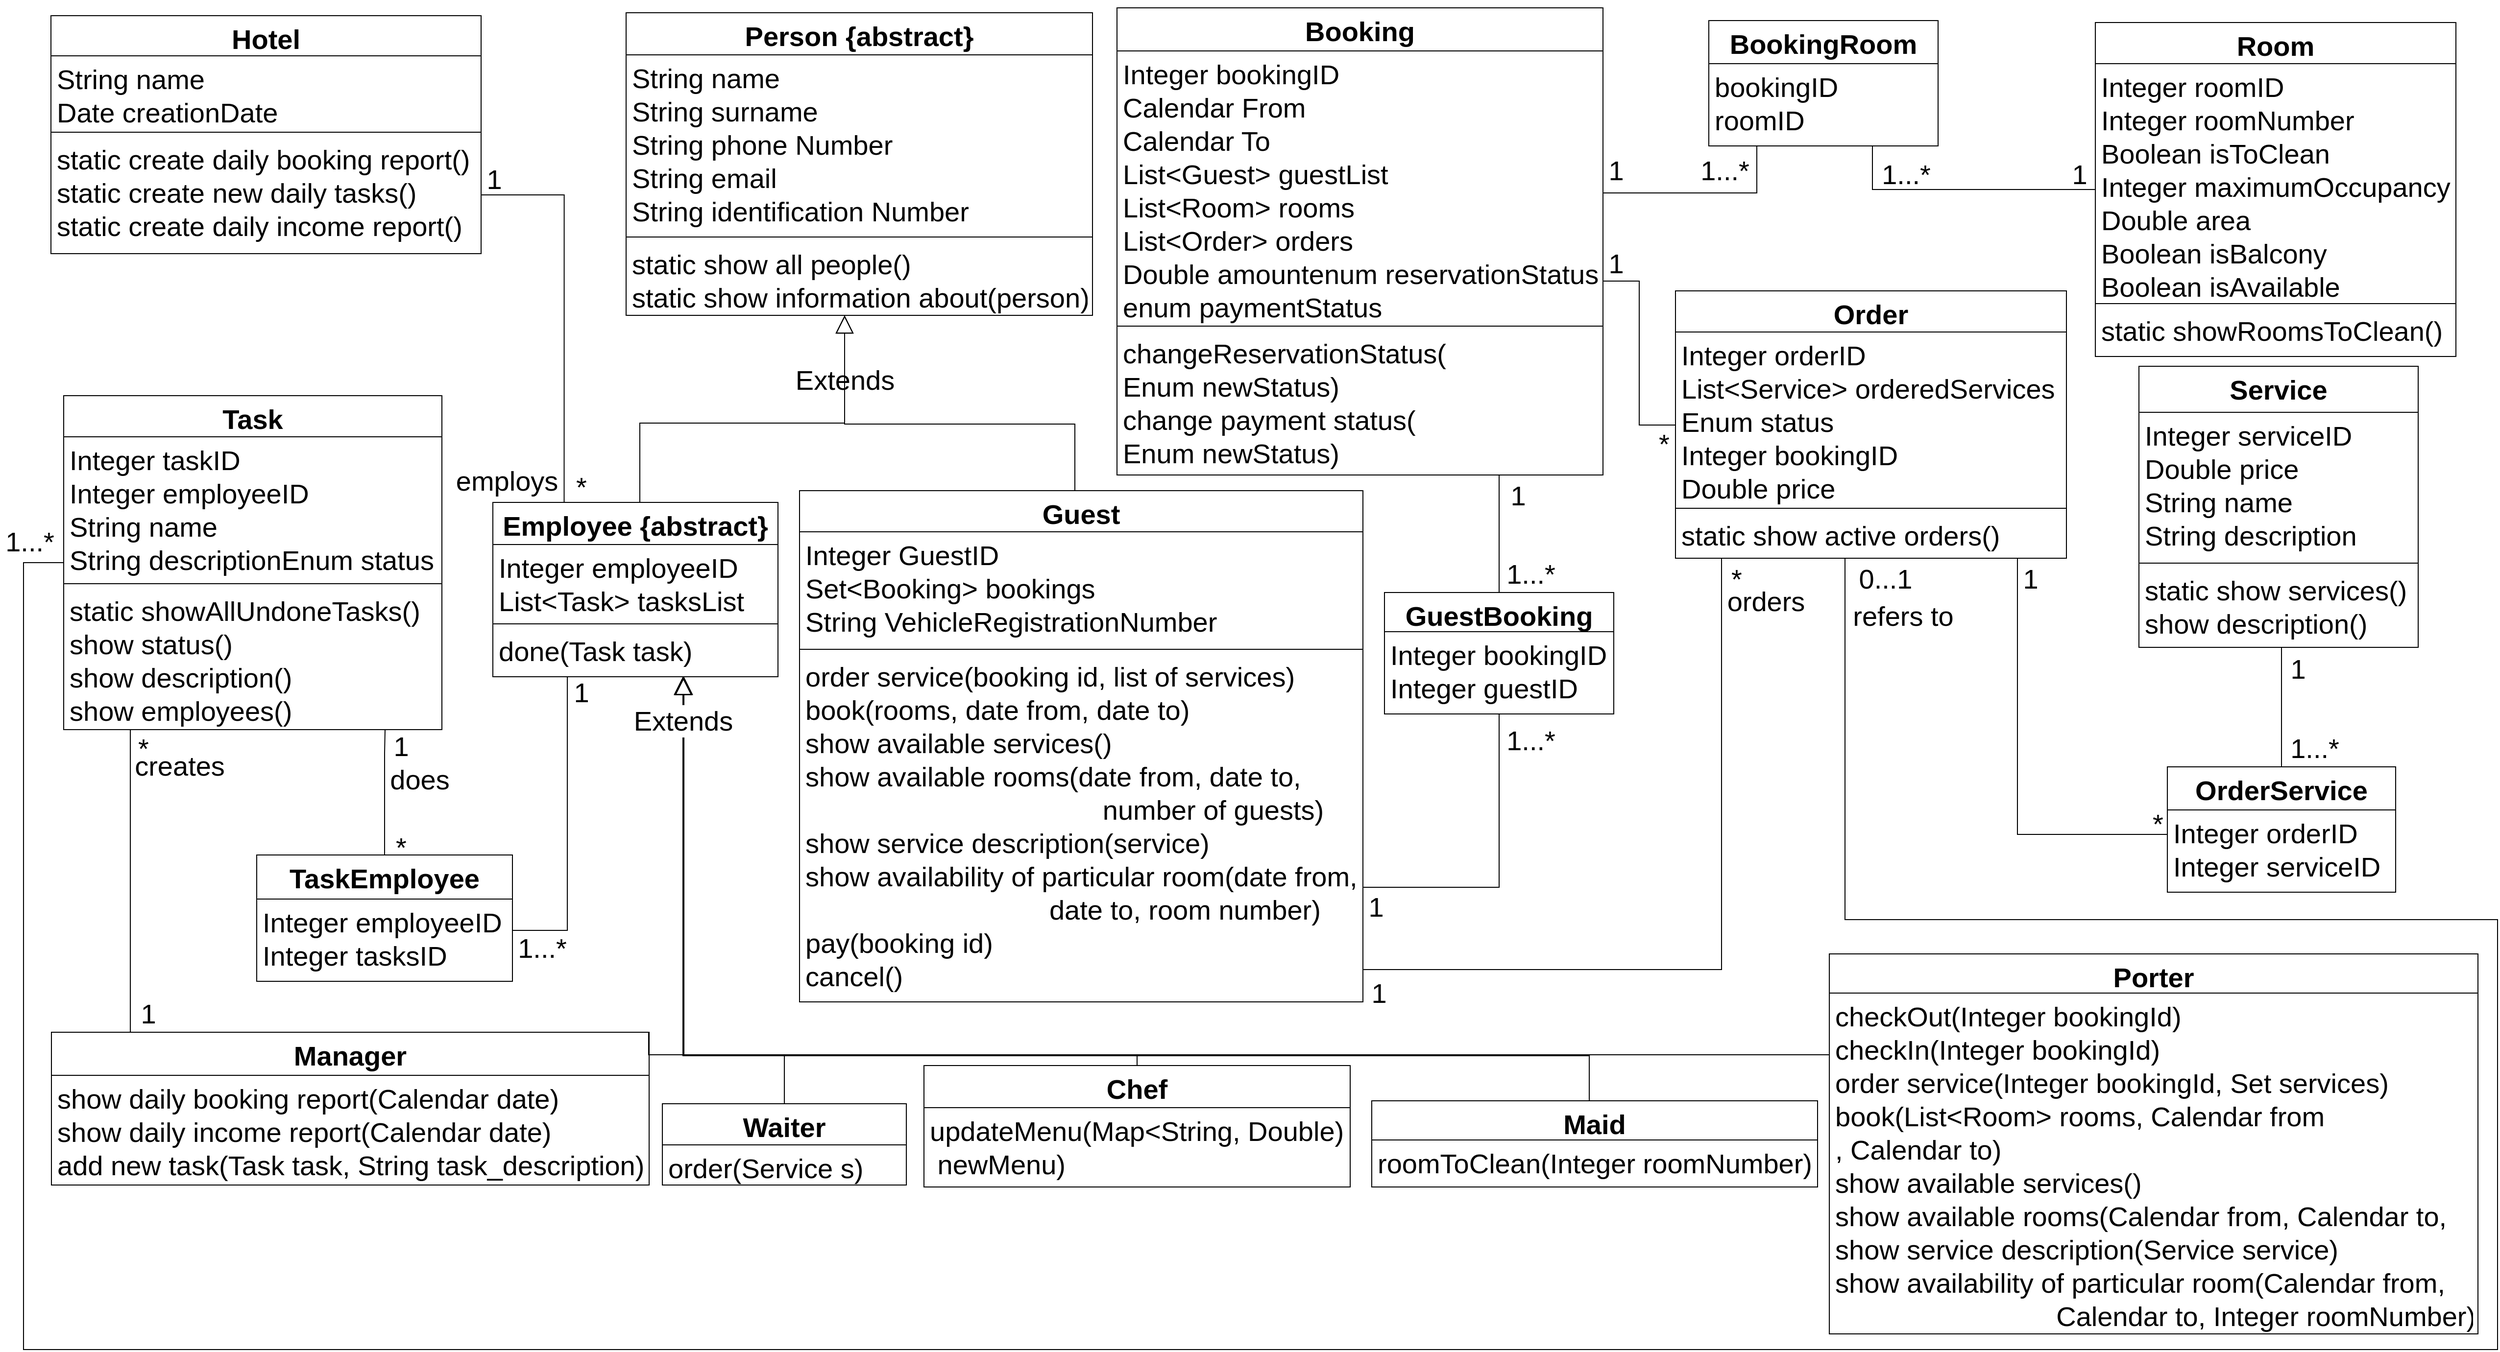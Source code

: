 <mxfile version="16.5.2" type="github">
  <diagram name="Page-1" id="efa7a0a1-bf9b-a30e-e6df-94a7791c09e9">
    <mxGraphModel dx="4094" dy="2363" grid="0" gridSize="10" guides="1" tooltips="1" connect="1" arrows="1" fold="1" page="1" pageScale="1" pageWidth="826" pageHeight="1169" background="none" math="0" shadow="0">
      <root>
        <mxCell id="0" />
        <mxCell id="1" parent="0" />
        <mxCell id="ai49O4Mp9xUd7SfKjjoI-121" value="Chef" style="swimlane;fontStyle=1;align=center;verticalAlign=top;childLayout=stackLayout;horizontal=1;startSize=43;horizontalStack=0;resizeParent=1;resizeParentMax=0;resizeLast=0;collapsible=1;marginBottom=0;fontSize=28;" parent="1" vertex="1">
          <mxGeometry x="-176" y="64" width="435" height="124" as="geometry" />
        </mxCell>
        <mxCell id="ai49O4Mp9xUd7SfKjjoI-124" value="updateMenu(Map&lt;String, Double)&#xa; newMenu)" style="text;strokeColor=none;fillColor=none;align=left;verticalAlign=top;spacingLeft=4;spacingRight=4;overflow=hidden;rotatable=0;points=[[0,0.5],[1,0.5]];portConstraint=eastwest;fontSize=28;" parent="ai49O4Mp9xUd7SfKjjoI-121" vertex="1">
          <mxGeometry y="43" width="435" height="81" as="geometry" />
        </mxCell>
        <mxCell id="kFv9sooGO09x-evt4qj2-46" style="edgeStyle=orthogonalEdgeStyle;rounded=0;orthogonalLoop=1;jettySize=auto;html=1;fontSize=28;endArrow=none;endFill=0;" edge="1" parent="1" source="ai49O4Mp9xUd7SfKjjoI-125" target="fnJD8WSs7R0ynfYZ3BSN-14">
          <mxGeometry relative="1" as="geometry">
            <Array as="points">
              <mxPoint x="127" y="-118" />
              <mxPoint x="411" y="-118" />
            </Array>
          </mxGeometry>
        </mxCell>
        <mxCell id="kFv9sooGO09x-evt4qj2-49" style="edgeStyle=orthogonalEdgeStyle;rounded=0;orthogonalLoop=1;jettySize=auto;html=1;fontSize=28;endArrow=none;endFill=0;" edge="1" parent="1" source="ai49O4Mp9xUd7SfKjjoI-125" target="ai49O4Mp9xUd7SfKjjoI-143">
          <mxGeometry relative="1" as="geometry">
            <Array as="points">
              <mxPoint x="638" y="-34" />
            </Array>
          </mxGeometry>
        </mxCell>
        <mxCell id="ai49O4Mp9xUd7SfKjjoI-125" value="Guest&#xa;" style="swimlane;fontStyle=1;align=center;verticalAlign=top;childLayout=stackLayout;horizontal=1;startSize=42;horizontalStack=0;resizeParent=1;resizeParentMax=0;resizeLast=0;collapsible=1;marginBottom=0;fontSize=28;" parent="1" vertex="1">
          <mxGeometry x="-303" y="-523" width="575" height="522" as="geometry" />
        </mxCell>
        <mxCell id="ai49O4Mp9xUd7SfKjjoI-126" value="Integer GuestID&#xa;Set&lt;Booking&gt; bookings&#xa;String VehicleRegistrationNumber&#xa;" style="text;strokeColor=none;fillColor=none;align=left;verticalAlign=top;spacingLeft=4;spacingRight=4;overflow=hidden;rotatable=0;points=[[0,0.5],[1,0.5]];portConstraint=eastwest;fontSize=28;" parent="ai49O4Mp9xUd7SfKjjoI-125" vertex="1">
          <mxGeometry y="42" width="575" height="116" as="geometry" />
        </mxCell>
        <mxCell id="ai49O4Mp9xUd7SfKjjoI-127" value="" style="line;strokeWidth=1;fillColor=none;align=left;verticalAlign=middle;spacingTop=-1;spacingLeft=3;spacingRight=3;rotatable=0;labelPosition=right;points=[];portConstraint=eastwest;fontSize=28;" parent="ai49O4Mp9xUd7SfKjjoI-125" vertex="1">
          <mxGeometry y="158" width="575" height="8" as="geometry" />
        </mxCell>
        <mxCell id="ai49O4Mp9xUd7SfKjjoI-128" value="order service(booking id, list of services)&#xa;book(rooms, date from, date to)&#xa;show available services()&#xa;show available rooms(date from, date to,&#xa;                                       number of guests)&#xa;show service description(service)&#xa;show availability of particular room(date from,&#xa;                                date to, room number)&#xa;pay(booking id)&#xa;cancel()&#xa;&#xa;&#xa;&#xa;&#xa;&#xa;" style="text;strokeColor=none;fillColor=none;align=left;verticalAlign=top;spacingLeft=4;spacingRight=4;overflow=hidden;rotatable=0;points=[[0,0.5],[1,0.5]];portConstraint=eastwest;fontSize=28;" parent="ai49O4Mp9xUd7SfKjjoI-125" vertex="1">
          <mxGeometry y="166" width="575" height="356" as="geometry" />
        </mxCell>
        <mxCell id="fnJD8WSs7R0ynfYZ3BSN-35" style="edgeStyle=orthogonalEdgeStyle;rounded=0;orthogonalLoop=1;jettySize=auto;html=1;endArrow=none;endFill=0;fontSize=28;" parent="1" source="ai49O4Mp9xUd7SfKjjoI-130" target="fnJD8WSs7R0ynfYZ3BSN-6" edge="1">
          <mxGeometry relative="1" as="geometry">
            <Array as="points">
              <mxPoint x="792" y="-830" />
            </Array>
          </mxGeometry>
        </mxCell>
        <mxCell id="ai49O4Mp9xUd7SfKjjoI-130" value="Room&#xa;" style="swimlane;fontStyle=1;align=center;verticalAlign=top;childLayout=stackLayout;horizontal=1;startSize=42;horizontalStack=0;resizeParent=1;resizeParentMax=0;resizeLast=0;collapsible=1;marginBottom=0;fontSize=28;" parent="1" vertex="1">
          <mxGeometry x="1019.5" y="-1001" width="368" height="341" as="geometry" />
        </mxCell>
        <mxCell id="ai49O4Mp9xUd7SfKjjoI-131" value="Integer roomID&#xa;Integer roomNumber&#xa;Boolean isToClean&#xa;Integer maximumOccupancy&#xa;Double area&#xa;Boolean isBalcony&#xa;Boolean isAvailable&#xa;&#xa;&#xa;" style="text;strokeColor=none;fillColor=none;align=left;verticalAlign=top;spacingLeft=4;spacingRight=4;overflow=hidden;rotatable=0;points=[[0,0.5],[1,0.5]];portConstraint=eastwest;fontSize=28;" parent="ai49O4Mp9xUd7SfKjjoI-130" vertex="1">
          <mxGeometry y="42" width="368" height="241" as="geometry" />
        </mxCell>
        <mxCell id="ai49O4Mp9xUd7SfKjjoI-132" value="" style="line;strokeWidth=1;fillColor=none;align=left;verticalAlign=middle;spacingTop=-1;spacingLeft=3;spacingRight=3;rotatable=0;labelPosition=right;points=[];portConstraint=eastwest;fontSize=28;" parent="ai49O4Mp9xUd7SfKjjoI-130" vertex="1">
          <mxGeometry y="283" width="368" height="8" as="geometry" />
        </mxCell>
        <mxCell id="ai49O4Mp9xUd7SfKjjoI-133" value="static showRoomsToClean()" style="text;strokeColor=none;fillColor=none;align=left;verticalAlign=top;spacingLeft=4;spacingRight=4;overflow=hidden;rotatable=0;points=[[0,0.5],[1,0.5]];portConstraint=eastwest;fontSize=28;" parent="ai49O4Mp9xUd7SfKjjoI-130" vertex="1">
          <mxGeometry y="291" width="368" height="50" as="geometry" />
        </mxCell>
        <mxCell id="kFv9sooGO09x-evt4qj2-43" style="edgeStyle=orthogonalEdgeStyle;rounded=0;orthogonalLoop=1;jettySize=auto;html=1;fontSize=28;endArrow=none;endFill=0;" edge="1" parent="1" source="ai49O4Mp9xUd7SfKjjoI-135" target="fnJD8WSs7R0ynfYZ3BSN-14">
          <mxGeometry relative="1" as="geometry">
            <Array as="points">
              <mxPoint x="411" y="-477" />
              <mxPoint x="411" y="-477" />
            </Array>
          </mxGeometry>
        </mxCell>
        <mxCell id="kFv9sooGO09x-evt4qj2-64" style="edgeStyle=orthogonalEdgeStyle;rounded=0;orthogonalLoop=1;jettySize=auto;html=1;fontSize=28;endArrow=none;endFill=0;" edge="1" parent="1" source="ai49O4Mp9xUd7SfKjjoI-135" target="ai49O4Mp9xUd7SfKjjoI-143">
          <mxGeometry relative="1" as="geometry">
            <Array as="points">
              <mxPoint x="554" y="-737" />
              <mxPoint x="554" y="-590" />
            </Array>
          </mxGeometry>
        </mxCell>
        <mxCell id="ai49O4Mp9xUd7SfKjjoI-135" value="Booking&#xa;" style="swimlane;fontStyle=1;align=center;verticalAlign=top;childLayout=stackLayout;horizontal=1;startSize=44;horizontalStack=0;resizeParent=1;resizeParentMax=0;resizeLast=0;collapsible=1;marginBottom=0;fontSize=28;" parent="1" vertex="1">
          <mxGeometry x="21" y="-1016" width="496" height="477" as="geometry" />
        </mxCell>
        <mxCell id="ai49O4Mp9xUd7SfKjjoI-136" value="Integer bookingID&#xa;Calendar From&#xa;Calendar To&#xa;List&lt;Guest&gt; guestList&#xa;List&lt;Room&gt; rooms&#xa;List&lt;Order&gt; orders&#xa;Double amountenum reservationStatus&#xa;enum paymentStatus&#xa;&#xa;&#xa;&#xa;&#xa;&#xa;&#xa;" style="text;strokeColor=none;fillColor=none;align=left;verticalAlign=top;spacingLeft=4;spacingRight=4;overflow=hidden;rotatable=0;points=[[0,0.5],[1,0.5]];portConstraint=eastwest;fontSize=28;" parent="ai49O4Mp9xUd7SfKjjoI-135" vertex="1">
          <mxGeometry y="44" width="496" height="277" as="geometry" />
        </mxCell>
        <mxCell id="ai49O4Mp9xUd7SfKjjoI-137" value="" style="line;strokeWidth=1;fillColor=none;align=left;verticalAlign=middle;spacingTop=-1;spacingLeft=3;spacingRight=3;rotatable=0;labelPosition=right;points=[];portConstraint=eastwest;fontSize=28;" parent="ai49O4Mp9xUd7SfKjjoI-135" vertex="1">
          <mxGeometry y="321" width="496" height="8" as="geometry" />
        </mxCell>
        <mxCell id="ai49O4Mp9xUd7SfKjjoI-138" value="changeReservationStatus(&#xa;Enum newStatus)&#xa;change payment status(&#xa;Enum newStatus)&#xa;&#xa;&#xa;" style="text;strokeColor=none;fillColor=none;align=left;verticalAlign=top;spacingLeft=4;spacingRight=4;overflow=hidden;rotatable=0;points=[[0,0.5],[1,0.5]];portConstraint=eastwest;fontSize=28;" parent="ai49O4Mp9xUd7SfKjjoI-135" vertex="1">
          <mxGeometry y="329" width="496" height="148" as="geometry" />
        </mxCell>
        <mxCell id="ai49O4Mp9xUd7SfKjjoI-139" value="Service&#xa;" style="swimlane;fontStyle=1;align=center;verticalAlign=top;childLayout=stackLayout;horizontal=1;startSize=47;horizontalStack=0;resizeParent=1;resizeParentMax=0;resizeLast=0;collapsible=1;marginBottom=0;fontSize=28;" parent="1" vertex="1">
          <mxGeometry x="1064" y="-650" width="285" height="287" as="geometry" />
        </mxCell>
        <mxCell id="ai49O4Mp9xUd7SfKjjoI-140" value="Integer serviceID&#xa;Double price&#xa;String name&#xa;String description&#xa;&#xa;&#xa;&#xa;" style="text;strokeColor=none;fillColor=none;align=left;verticalAlign=top;spacingLeft=4;spacingRight=4;overflow=hidden;rotatable=0;points=[[0,0.5],[1,0.5]];portConstraint=eastwest;fontSize=28;" parent="ai49O4Mp9xUd7SfKjjoI-139" vertex="1">
          <mxGeometry y="47" width="285" height="150" as="geometry" />
        </mxCell>
        <mxCell id="ai49O4Mp9xUd7SfKjjoI-141" value="" style="line;strokeWidth=1;fillColor=none;align=left;verticalAlign=middle;spacingTop=-1;spacingLeft=3;spacingRight=3;rotatable=0;labelPosition=right;points=[];portConstraint=eastwest;fontSize=28;" parent="ai49O4Mp9xUd7SfKjjoI-139" vertex="1">
          <mxGeometry y="197" width="285" height="8" as="geometry" />
        </mxCell>
        <mxCell id="ai49O4Mp9xUd7SfKjjoI-142" value="static show services()&#xa;show description()&#xa;" style="text;strokeColor=none;fillColor=none;align=left;verticalAlign=top;spacingLeft=4;spacingRight=4;overflow=hidden;rotatable=0;points=[[0,0.5],[1,0.5]];portConstraint=eastwest;fontStyle=0;fontSize=28;" parent="ai49O4Mp9xUd7SfKjjoI-139" vertex="1">
          <mxGeometry y="205" width="285" height="82" as="geometry" />
        </mxCell>
        <mxCell id="kFv9sooGO09x-evt4qj2-54" style="edgeStyle=orthogonalEdgeStyle;rounded=0;orthogonalLoop=1;jettySize=auto;html=1;fontSize=28;endArrow=none;endFill=0;" edge="1" parent="1" source="ai49O4Mp9xUd7SfKjjoI-143" target="fnJD8WSs7R0ynfYZ3BSN-10">
          <mxGeometry relative="1" as="geometry">
            <Array as="points">
              <mxPoint x="940" y="-172" />
            </Array>
          </mxGeometry>
        </mxCell>
        <mxCell id="ai49O4Mp9xUd7SfKjjoI-143" value="Order" style="swimlane;fontStyle=1;align=center;verticalAlign=top;childLayout=stackLayout;horizontal=1;startSize=42;horizontalStack=0;resizeParent=1;resizeParentMax=0;resizeLast=0;collapsible=1;marginBottom=0;fontSize=28;" parent="1" vertex="1">
          <mxGeometry x="591" y="-727" width="399" height="273" as="geometry" />
        </mxCell>
        <mxCell id="ai49O4Mp9xUd7SfKjjoI-144" value="Integer orderID&#xa;List&lt;Service&gt; orderedServices&#xa;Enum status&#xa;Integer bookingID&#xa;Double price&#xa;&#xa;&#xa;" style="text;strokeColor=none;fillColor=none;align=left;verticalAlign=top;spacingLeft=4;spacingRight=4;overflow=hidden;rotatable=0;points=[[0,0.5],[1,0.5]];portConstraint=eastwest;fontSize=28;" parent="ai49O4Mp9xUd7SfKjjoI-143" vertex="1">
          <mxGeometry y="42" width="399" height="176" as="geometry" />
        </mxCell>
        <mxCell id="ai49O4Mp9xUd7SfKjjoI-145" value="" style="line;strokeWidth=1;fillColor=none;align=left;verticalAlign=middle;spacingTop=-1;spacingLeft=3;spacingRight=3;rotatable=0;labelPosition=right;points=[];portConstraint=eastwest;fontSize=28;" parent="ai49O4Mp9xUd7SfKjjoI-143" vertex="1">
          <mxGeometry y="218" width="399" height="8" as="geometry" />
        </mxCell>
        <mxCell id="ai49O4Mp9xUd7SfKjjoI-146" value="static show active orders()" style="text;strokeColor=none;fillColor=none;align=left;verticalAlign=top;spacingLeft=4;spacingRight=4;overflow=hidden;rotatable=0;points=[[0,0.5],[1,0.5]];portConstraint=eastwest;fontSize=28;" parent="ai49O4Mp9xUd7SfKjjoI-143" vertex="1">
          <mxGeometry y="226" width="399" height="47" as="geometry" />
        </mxCell>
        <mxCell id="ai49O4Mp9xUd7SfKjjoI-163" value="Employee {abstract}" style="swimlane;fontStyle=1;align=center;verticalAlign=top;childLayout=stackLayout;horizontal=1;startSize=43;horizontalStack=0;resizeParent=1;resizeParentMax=0;resizeLast=0;collapsible=1;marginBottom=0;fontSize=28;" parent="1" vertex="1">
          <mxGeometry x="-616" y="-511" width="291" height="178" as="geometry" />
        </mxCell>
        <mxCell id="ai49O4Mp9xUd7SfKjjoI-164" value="Integer employeeID&#xa;List&lt;Task&gt; tasksList&#xa;" style="text;strokeColor=none;fillColor=none;align=left;verticalAlign=top;spacingLeft=4;spacingRight=4;overflow=hidden;rotatable=0;points=[[0,0.5],[1,0.5]];portConstraint=eastwest;fontSize=28;" parent="ai49O4Mp9xUd7SfKjjoI-163" vertex="1">
          <mxGeometry y="43" width="291" height="77" as="geometry" />
        </mxCell>
        <mxCell id="ai49O4Mp9xUd7SfKjjoI-165" value="" style="line;strokeWidth=1;fillColor=none;align=left;verticalAlign=middle;spacingTop=-1;spacingLeft=3;spacingRight=3;rotatable=0;labelPosition=right;points=[];portConstraint=eastwest;fontSize=28;" parent="ai49O4Mp9xUd7SfKjjoI-163" vertex="1">
          <mxGeometry y="120" width="291" height="8" as="geometry" />
        </mxCell>
        <mxCell id="ai49O4Mp9xUd7SfKjjoI-166" value="done(Task task)" style="text;strokeColor=none;fillColor=none;align=left;verticalAlign=top;spacingLeft=4;spacingRight=4;overflow=hidden;rotatable=0;points=[[0,0.5],[1,0.5]];portConstraint=eastwest;fontSize=28;" parent="ai49O4Mp9xUd7SfKjjoI-163" vertex="1">
          <mxGeometry y="128" width="291" height="50" as="geometry" />
        </mxCell>
        <mxCell id="ai49O4Mp9xUd7SfKjjoI-167" value="Porter&#xa;" style="swimlane;fontStyle=1;align=center;verticalAlign=top;childLayout=stackLayout;horizontal=1;startSize=40;horizontalStack=0;resizeParent=1;resizeParentMax=0;resizeLast=0;collapsible=1;marginBottom=0;fontSize=28;" parent="1" vertex="1">
          <mxGeometry x="748" y="-50" width="662" height="388" as="geometry" />
        </mxCell>
        <mxCell id="ai49O4Mp9xUd7SfKjjoI-170" value="checkOut(Integer bookingId)&#xa;checkIn(Integer bookingId)&#xa;order service(Integer bookingId, Set services)&#xa;book(List&lt;Room&gt; rooms, Calendar from&#xa;, Calendar to)&#xa;show available services()&#xa;show available rooms(Calendar from, Calendar to,                                    Integer guestsNumber)&#xa;show service description(Service service)&#xa;show availability of particular room(Calendar from,&#xa;                             Calendar to, Integer roomNumber)&#xa;&#xa;" style="text;strokeColor=none;fillColor=none;align=left;verticalAlign=top;spacingLeft=4;spacingRight=4;overflow=hidden;rotatable=0;points=[[0,0.5],[1,0.5]];portConstraint=eastwest;fontSize=28;" parent="ai49O4Mp9xUd7SfKjjoI-167" vertex="1">
          <mxGeometry y="40" width="662" height="348" as="geometry" />
        </mxCell>
        <mxCell id="kFv9sooGO09x-evt4qj2-14" style="edgeStyle=orthogonalEdgeStyle;rounded=0;orthogonalLoop=1;jettySize=auto;html=1;fontSize=28;endArrow=none;endFill=0;" edge="1" parent="1" source="ai49O4Mp9xUd7SfKjjoI-171" target="ai49O4Mp9xUd7SfKjjoI-183">
          <mxGeometry relative="1" as="geometry">
            <Array as="points">
              <mxPoint x="-986" y="-61" />
              <mxPoint x="-986" y="-61" />
            </Array>
          </mxGeometry>
        </mxCell>
        <mxCell id="ai49O4Mp9xUd7SfKjjoI-171" value="Manager" style="swimlane;fontStyle=1;align=center;verticalAlign=top;childLayout=stackLayout;horizontal=1;startSize=44;horizontalStack=0;resizeParent=1;resizeParentMax=0;resizeLast=0;collapsible=1;marginBottom=0;fontSize=28;" parent="1" vertex="1">
          <mxGeometry x="-1066.5" y="30" width="610" height="156" as="geometry" />
        </mxCell>
        <mxCell id="ai49O4Mp9xUd7SfKjjoI-174" value="show daily booking report(Calendar date)&#xa;show daily income report(Calendar date)&#xa;add new task(Task task, String task_description)&#xa;" style="text;strokeColor=none;fillColor=none;align=left;verticalAlign=top;spacingLeft=4;spacingRight=4;overflow=hidden;rotatable=0;points=[[0,0.5],[1,0.5]];portConstraint=eastwest;fontSize=28;" parent="ai49O4Mp9xUd7SfKjjoI-171" vertex="1">
          <mxGeometry y="44" width="610" height="112" as="geometry" />
        </mxCell>
        <mxCell id="ai49O4Mp9xUd7SfKjjoI-175" value="Waiter" style="swimlane;fontStyle=1;align=center;verticalAlign=top;childLayout=stackLayout;horizontal=1;startSize=42;horizontalStack=0;resizeParent=1;resizeParentMax=0;resizeLast=0;collapsible=1;marginBottom=0;fontSize=28;" parent="1" vertex="1">
          <mxGeometry x="-443" y="103" width="249" height="83" as="geometry" />
        </mxCell>
        <mxCell id="ai49O4Mp9xUd7SfKjjoI-178" value="order(Service s)" style="text;strokeColor=none;fillColor=none;align=left;verticalAlign=top;spacingLeft=4;spacingRight=4;overflow=hidden;rotatable=0;points=[[0,0.5],[1,0.5]];portConstraint=eastwest;fontSize=28;" parent="ai49O4Mp9xUd7SfKjjoI-175" vertex="1">
          <mxGeometry y="42" width="249" height="41" as="geometry" />
        </mxCell>
        <mxCell id="ai49O4Mp9xUd7SfKjjoI-179" value="Maid&#xa;" style="swimlane;fontStyle=1;align=center;verticalAlign=top;childLayout=stackLayout;horizontal=1;startSize=40;horizontalStack=0;resizeParent=1;resizeParentMax=0;resizeLast=0;collapsible=1;marginBottom=0;fontSize=28;" parent="1" vertex="1">
          <mxGeometry x="281" y="100" width="455" height="88" as="geometry" />
        </mxCell>
        <mxCell id="ai49O4Mp9xUd7SfKjjoI-182" value="roomToClean(Integer roomNumber)" style="text;strokeColor=none;fillColor=none;align=left;verticalAlign=top;spacingLeft=4;spacingRight=4;overflow=hidden;rotatable=0;points=[[0,0.5],[1,0.5]];portConstraint=eastwest;fontSize=28;" parent="ai49O4Mp9xUd7SfKjjoI-179" vertex="1">
          <mxGeometry y="40" width="455" height="48" as="geometry" />
        </mxCell>
        <mxCell id="kFv9sooGO09x-evt4qj2-10" style="edgeStyle=orthogonalEdgeStyle;rounded=0;orthogonalLoop=1;jettySize=auto;html=1;fontSize=28;endArrow=none;endFill=0;" edge="1" parent="1" source="ai49O4Mp9xUd7SfKjjoI-183" target="ai49O4Mp9xUd7SfKjjoI-143">
          <mxGeometry relative="1" as="geometry">
            <Array as="points">
              <mxPoint x="-1095" y="-449" />
              <mxPoint x="-1095" y="354" />
              <mxPoint x="1430" y="354" />
              <mxPoint x="1430" y="-85" />
              <mxPoint x="764" y="-85" />
            </Array>
          </mxGeometry>
        </mxCell>
        <mxCell id="ai49O4Mp9xUd7SfKjjoI-183" value="Task" style="swimlane;fontStyle=1;align=center;verticalAlign=top;childLayout=stackLayout;horizontal=1;startSize=42;horizontalStack=0;resizeParent=1;resizeParentMax=0;resizeLast=0;collapsible=1;marginBottom=0;fontSize=28;" parent="1" vertex="1">
          <mxGeometry x="-1054" y="-620" width="386" height="341" as="geometry" />
        </mxCell>
        <mxCell id="ai49O4Mp9xUd7SfKjjoI-184" value="Integer taskID&#xa;Integer employeeID&#xa;String name&#xa;String descriptionEnum status&#xa;" style="text;strokeColor=none;fillColor=none;align=left;verticalAlign=top;spacingLeft=4;spacingRight=4;overflow=hidden;rotatable=0;points=[[0,0.5],[1,0.5]];portConstraint=eastwest;fontSize=28;" parent="ai49O4Mp9xUd7SfKjjoI-183" vertex="1">
          <mxGeometry y="42" width="386" height="146" as="geometry" />
        </mxCell>
        <mxCell id="ai49O4Mp9xUd7SfKjjoI-185" value="" style="line;strokeWidth=1;fillColor=none;align=left;verticalAlign=middle;spacingTop=-1;spacingLeft=3;spacingRight=3;rotatable=0;labelPosition=right;points=[];portConstraint=eastwest;fontSize=28;" parent="ai49O4Mp9xUd7SfKjjoI-183" vertex="1">
          <mxGeometry y="188" width="386" height="8" as="geometry" />
        </mxCell>
        <mxCell id="ai49O4Mp9xUd7SfKjjoI-186" value="static showAllUndoneTasks()&#xa;show status()&#xa;show description()&#xa;show employees()&#xa;" style="text;strokeColor=none;fillColor=none;align=left;verticalAlign=top;spacingLeft=4;spacingRight=4;overflow=hidden;rotatable=0;points=[[0,0.5],[1,0.5]];portConstraint=eastwest;fontStyle=0;fontSize=28;" parent="ai49O4Mp9xUd7SfKjjoI-183" vertex="1">
          <mxGeometry y="196" width="386" height="145" as="geometry" />
        </mxCell>
        <mxCell id="ai49O4Mp9xUd7SfKjjoI-213" style="edgeStyle=none;rounded=0;orthogonalLoop=1;jettySize=auto;html=1;exitX=0.75;exitY=0;exitDx=0;exitDy=0;endArrow=halfCircle;endFill=0;strokeColor=default;strokeWidth=1;elbow=vertical;fontSize=28;" parent="1" source="ai49O4Mp9xUd7SfKjjoI-135" target="ai49O4Mp9xUd7SfKjjoI-135" edge="1">
          <mxGeometry relative="1" as="geometry" />
        </mxCell>
        <mxCell id="3MSLv7ASAuEQ_JDPr6m0-1" value="Hotel" style="swimlane;fontStyle=1;align=center;verticalAlign=top;childLayout=stackLayout;horizontal=1;startSize=41;horizontalStack=0;resizeParent=1;resizeParentMax=0;resizeLast=0;collapsible=1;marginBottom=0;fontSize=28;" parent="1" vertex="1">
          <mxGeometry x="-1067" y="-1008" width="439" height="243" as="geometry" />
        </mxCell>
        <mxCell id="3MSLv7ASAuEQ_JDPr6m0-2" value="String name&#xa;Date creationDate&#xa;" style="text;strokeColor=none;fillColor=none;align=left;verticalAlign=top;spacingLeft=4;spacingRight=4;overflow=hidden;rotatable=0;points=[[0,0.5],[1,0.5]];portConstraint=eastwest;fontSize=28;" parent="3MSLv7ASAuEQ_JDPr6m0-1" vertex="1">
          <mxGeometry y="41" width="439" height="74" as="geometry" />
        </mxCell>
        <mxCell id="3MSLv7ASAuEQ_JDPr6m0-3" value="" style="line;strokeWidth=1;fillColor=none;align=left;verticalAlign=middle;spacingTop=-1;spacingLeft=3;spacingRight=3;rotatable=0;labelPosition=right;points=[];portConstraint=eastwest;fontSize=28;" parent="3MSLv7ASAuEQ_JDPr6m0-1" vertex="1">
          <mxGeometry y="115" width="439" height="8" as="geometry" />
        </mxCell>
        <mxCell id="3MSLv7ASAuEQ_JDPr6m0-4" value="static create daily booking report()&#xa;static create new daily tasks()&#xa;static create daily income report()&#xa;" style="text;strokeColor=none;fillColor=none;align=left;verticalAlign=top;spacingLeft=4;spacingRight=4;overflow=hidden;rotatable=0;points=[[0,0.5],[1,0.5]];portConstraint=eastwest;fontSize=28;" parent="3MSLv7ASAuEQ_JDPr6m0-1" vertex="1">
          <mxGeometry y="123" width="439" height="120" as="geometry" />
        </mxCell>
        <mxCell id="kFv9sooGO09x-evt4qj2-17" style="edgeStyle=orthogonalEdgeStyle;rounded=0;orthogonalLoop=1;jettySize=auto;html=1;fontSize=28;endArrow=none;endFill=0;" edge="1" parent="1" source="fnJD8WSs7R0ynfYZ3BSN-2" target="ai49O4Mp9xUd7SfKjjoI-163">
          <mxGeometry relative="1" as="geometry">
            <Array as="points">
              <mxPoint x="-540" y="-74" />
            </Array>
          </mxGeometry>
        </mxCell>
        <mxCell id="kFv9sooGO09x-evt4qj2-18" style="edgeStyle=orthogonalEdgeStyle;rounded=0;orthogonalLoop=1;jettySize=auto;html=1;fontSize=28;endArrow=none;endFill=0;" edge="1" parent="1" source="fnJD8WSs7R0ynfYZ3BSN-2" target="ai49O4Mp9xUd7SfKjjoI-183">
          <mxGeometry relative="1" as="geometry">
            <Array as="points">
              <mxPoint x="-726" y="-255" />
              <mxPoint x="-726" y="-255" />
            </Array>
          </mxGeometry>
        </mxCell>
        <mxCell id="fnJD8WSs7R0ynfYZ3BSN-2" value="TaskEmployee" style="swimlane;fontStyle=1;align=center;verticalAlign=top;childLayout=stackLayout;horizontal=1;startSize=45;horizontalStack=0;resizeParent=1;resizeParentMax=0;resizeLast=0;collapsible=1;marginBottom=0;fontSize=28;" parent="1" vertex="1">
          <mxGeometry x="-857" y="-151" width="261" height="129" as="geometry" />
        </mxCell>
        <mxCell id="fnJD8WSs7R0ynfYZ3BSN-3" value="Integer employeeID&#xa;Integer tasksID&#xa;" style="text;strokeColor=none;fillColor=none;align=left;verticalAlign=top;spacingLeft=4;spacingRight=4;overflow=hidden;rotatable=0;points=[[0,0.5],[1,0.5]];portConstraint=eastwest;fontSize=28;" parent="fnJD8WSs7R0ynfYZ3BSN-2" vertex="1">
          <mxGeometry y="45" width="261" height="84" as="geometry" />
        </mxCell>
        <mxCell id="fnJD8WSs7R0ynfYZ3BSN-6" value="BookingRoom" style="swimlane;fontStyle=1;align=center;verticalAlign=top;childLayout=stackLayout;horizontal=1;startSize=44;horizontalStack=0;resizeParent=1;resizeParentMax=0;resizeLast=0;collapsible=1;marginBottom=0;fontSize=28;" parent="1" vertex="1">
          <mxGeometry x="625" y="-1003" width="234" height="128" as="geometry" />
        </mxCell>
        <mxCell id="fnJD8WSs7R0ynfYZ3BSN-7" value="bookingID&#xa;roomID&#xa;" style="text;strokeColor=none;fillColor=none;align=left;verticalAlign=top;spacingLeft=4;spacingRight=4;overflow=hidden;rotatable=0;points=[[0,0.5],[1,0.5]];portConstraint=eastwest;fontSize=28;" parent="fnJD8WSs7R0ynfYZ3BSN-6" vertex="1">
          <mxGeometry y="44" width="234" height="84" as="geometry" />
        </mxCell>
        <mxCell id="kFv9sooGO09x-evt4qj2-55" style="edgeStyle=orthogonalEdgeStyle;rounded=0;orthogonalLoop=1;jettySize=auto;html=1;fontSize=28;endArrow=none;endFill=0;" edge="1" parent="1" source="fnJD8WSs7R0ynfYZ3BSN-10" target="ai49O4Mp9xUd7SfKjjoI-139">
          <mxGeometry relative="1" as="geometry">
            <Array as="points">
              <mxPoint x="1201" y="-411" />
              <mxPoint x="1201" y="-411" />
            </Array>
          </mxGeometry>
        </mxCell>
        <mxCell id="fnJD8WSs7R0ynfYZ3BSN-10" value="OrderService" style="swimlane;fontStyle=1;align=center;verticalAlign=top;childLayout=stackLayout;horizontal=1;startSize=44;horizontalStack=0;resizeParent=1;resizeParentMax=0;resizeLast=0;collapsible=1;marginBottom=0;fontSize=28;" parent="1" vertex="1">
          <mxGeometry x="1093" y="-241" width="233" height="128" as="geometry" />
        </mxCell>
        <mxCell id="fnJD8WSs7R0ynfYZ3BSN-11" value="Integer orderID&#xa;Integer serviceID&#xa;" style="text;strokeColor=none;fillColor=none;align=left;verticalAlign=top;spacingLeft=4;spacingRight=4;overflow=hidden;rotatable=0;points=[[0,0.5],[1,0.5]];portConstraint=eastwest;fontSize=28;" parent="fnJD8WSs7R0ynfYZ3BSN-10" vertex="1">
          <mxGeometry y="44" width="233" height="84" as="geometry" />
        </mxCell>
        <mxCell id="fnJD8WSs7R0ynfYZ3BSN-14" value="GuestBooking" style="swimlane;fontStyle=1;align=center;verticalAlign=top;childLayout=stackLayout;horizontal=1;startSize=40;horizontalStack=0;resizeParent=1;resizeParentMax=0;resizeLast=0;collapsible=1;marginBottom=0;fontSize=28;" parent="1" vertex="1">
          <mxGeometry x="294" y="-419" width="234" height="124" as="geometry" />
        </mxCell>
        <mxCell id="fnJD8WSs7R0ynfYZ3BSN-15" value="Integer bookingID&#xa;Integer guestID&#xa;" style="text;strokeColor=none;fillColor=none;align=left;verticalAlign=top;spacingLeft=4;spacingRight=4;overflow=hidden;rotatable=0;points=[[0,0.5],[1,0.5]];portConstraint=eastwest;fontSize=28;" parent="fnJD8WSs7R0ynfYZ3BSN-14" vertex="1">
          <mxGeometry y="40" width="234" height="84" as="geometry" />
        </mxCell>
        <mxCell id="fnJD8WSs7R0ynfYZ3BSN-27" value="1" style="text;html=1;align=center;verticalAlign=middle;resizable=0;points=[];autosize=1;strokeColor=none;fillColor=none;fontSize=28;" parent="1" vertex="1">
          <mxGeometry x="1213" y="-360" width="26" height="38" as="geometry" />
        </mxCell>
        <mxCell id="fnJD8WSs7R0ynfYZ3BSN-34" style="edgeStyle=orthogonalEdgeStyle;rounded=0;orthogonalLoop=1;jettySize=auto;html=1;endArrow=none;endFill=0;fontSize=28;" parent="1" source="ai49O4Mp9xUd7SfKjjoI-136" target="fnJD8WSs7R0ynfYZ3BSN-6" edge="1">
          <mxGeometry relative="1" as="geometry">
            <Array as="points">
              <mxPoint x="674" y="-827" />
            </Array>
          </mxGeometry>
        </mxCell>
        <mxCell id="ai49O4Mp9xUd7SfKjjoI-117" value="Person {abstract}" style="swimlane;fontStyle=1;align=center;verticalAlign=top;childLayout=stackLayout;horizontal=1;startSize=43;horizontalStack=0;resizeParent=1;resizeParentMax=0;resizeLast=0;collapsible=1;marginBottom=0;fontSize=28;" parent="1" vertex="1">
          <mxGeometry x="-480" y="-1011" width="476" height="309" as="geometry" />
        </mxCell>
        <mxCell id="ai49O4Mp9xUd7SfKjjoI-118" value="String name&#xa;String surname&#xa;String phone Number&#xa;String email&#xa;String identification Number&#xa;" style="text;strokeColor=none;fillColor=none;align=left;verticalAlign=top;spacingLeft=4;spacingRight=4;overflow=hidden;rotatable=0;points=[[0,0.5],[1,0.5]];portConstraint=eastwest;fontSize=28;" parent="ai49O4Mp9xUd7SfKjjoI-117" vertex="1">
          <mxGeometry y="43" width="476" height="182" as="geometry" />
        </mxCell>
        <mxCell id="ai49O4Mp9xUd7SfKjjoI-119" value="" style="line;strokeWidth=1;fillColor=none;align=left;verticalAlign=middle;spacingTop=-1;spacingLeft=3;spacingRight=3;rotatable=0;labelPosition=right;points=[];portConstraint=eastwest;fontSize=28;" parent="ai49O4Mp9xUd7SfKjjoI-117" vertex="1">
          <mxGeometry y="225" width="476" height="8" as="geometry" />
        </mxCell>
        <mxCell id="ai49O4Mp9xUd7SfKjjoI-120" value="static show all people()&#xa;static show information about(person)&#xa;" style="text;strokeColor=none;fillColor=none;align=left;verticalAlign=top;spacingLeft=4;spacingRight=4;overflow=hidden;rotatable=0;points=[[0,0.5],[1,0.5]];portConstraint=eastwest;fontSize=28;" parent="ai49O4Mp9xUd7SfKjjoI-117" vertex="1">
          <mxGeometry y="233" width="476" height="76" as="geometry" />
        </mxCell>
        <mxCell id="kFv9sooGO09x-evt4qj2-4" style="edgeStyle=orthogonalEdgeStyle;rounded=0;orthogonalLoop=1;jettySize=auto;html=1;entryX=0.25;entryY=0;entryDx=0;entryDy=0;fontSize=28;endArrow=none;endFill=0;" edge="1" parent="1" source="3MSLv7ASAuEQ_JDPr6m0-4" target="ai49O4Mp9xUd7SfKjjoI-163">
          <mxGeometry relative="1" as="geometry" />
        </mxCell>
        <mxCell id="kFv9sooGO09x-evt4qj2-7" value="*" style="text;html=1;align=center;verticalAlign=middle;resizable=0;points=[];autosize=1;strokeColor=none;fillColor=none;fontSize=28;" vertex="1" parent="1">
          <mxGeometry x="-537" y="-546" width="21" height="38" as="geometry" />
        </mxCell>
        <mxCell id="kFv9sooGO09x-evt4qj2-9" value="1" style="text;html=1;align=center;verticalAlign=middle;resizable=0;points=[];autosize=1;strokeColor=none;fillColor=none;fontSize=28;" vertex="1" parent="1">
          <mxGeometry x="-628" y="-860" width="26" height="38" as="geometry" />
        </mxCell>
        <mxCell id="kFv9sooGO09x-evt4qj2-11" value="1...*" style="text;html=1;align=center;verticalAlign=middle;resizable=0;points=[];autosize=1;strokeColor=none;fillColor=none;fontSize=28;" vertex="1" parent="1">
          <mxGeometry x="-1119" y="-490" width="60" height="38" as="geometry" />
        </mxCell>
        <mxCell id="kFv9sooGO09x-evt4qj2-12" value="0...1" style="text;html=1;align=center;verticalAlign=middle;resizable=0;points=[];autosize=1;strokeColor=none;fillColor=none;fontSize=28;" vertex="1" parent="1">
          <mxGeometry x="773" y="-452" width="64" height="38" as="geometry" />
        </mxCell>
        <mxCell id="kFv9sooGO09x-evt4qj2-13" value="refers to" style="text;html=1;align=center;verticalAlign=middle;resizable=0;points=[];autosize=1;strokeColor=none;fillColor=none;fontSize=28;" vertex="1" parent="1">
          <mxGeometry x="766" y="-414" width="113" height="38" as="geometry" />
        </mxCell>
        <mxCell id="kFv9sooGO09x-evt4qj2-15" value="*" style="text;html=1;align=center;verticalAlign=middle;resizable=0;points=[];autosize=1;strokeColor=none;fillColor=none;fontSize=28;" vertex="1" parent="1">
          <mxGeometry x="-984" y="-279" width="21" height="38" as="geometry" />
        </mxCell>
        <mxCell id="kFv9sooGO09x-evt4qj2-16" value="creates" style="text;html=1;align=center;verticalAlign=middle;resizable=0;points=[];autosize=1;strokeColor=none;fillColor=none;fontSize=28;" vertex="1" parent="1">
          <mxGeometry x="-987" y="-261" width="102" height="38" as="geometry" />
        </mxCell>
        <mxCell id="kFv9sooGO09x-evt4qj2-19" value="1" style="text;html=1;align=center;verticalAlign=middle;resizable=0;points=[];autosize=1;strokeColor=none;fillColor=none;fontSize=28;" vertex="1" parent="1">
          <mxGeometry x="-723" y="-281" width="26" height="38" as="geometry" />
        </mxCell>
        <mxCell id="kFv9sooGO09x-evt4qj2-20" value="*" style="text;html=1;align=center;verticalAlign=middle;resizable=0;points=[];autosize=1;strokeColor=none;fillColor=none;fontSize=28;" vertex="1" parent="1">
          <mxGeometry x="-720.5" y="-178" width="21" height="38" as="geometry" />
        </mxCell>
        <mxCell id="kFv9sooGO09x-evt4qj2-21" value="does" style="text;html=1;align=center;verticalAlign=middle;resizable=0;points=[];autosize=1;strokeColor=none;fillColor=none;fontSize=28;" vertex="1" parent="1">
          <mxGeometry x="-727" y="-247" width="71" height="38" as="geometry" />
        </mxCell>
        <mxCell id="kFv9sooGO09x-evt4qj2-22" value="1" style="text;html=1;align=center;verticalAlign=middle;resizable=0;points=[];autosize=1;strokeColor=none;fillColor=none;fontSize=28;" vertex="1" parent="1">
          <mxGeometry x="-539.5" y="-336" width="26" height="38" as="geometry" />
        </mxCell>
        <mxCell id="kFv9sooGO09x-evt4qj2-23" value="1...*" style="text;html=1;align=center;verticalAlign=middle;resizable=0;points=[];autosize=1;strokeColor=none;fillColor=none;fontSize=28;" vertex="1" parent="1">
          <mxGeometry x="-596" y="-75" width="60" height="38" as="geometry" />
        </mxCell>
        <mxCell id="kFv9sooGO09x-evt4qj2-24" value="" style="endArrow=block;endSize=16;endFill=0;html=1;rounded=0;fontSize=28;exitX=0.5;exitY=0;exitDx=0;exitDy=0;edgeStyle=orthogonalEdgeStyle;" edge="1" parent="1" source="ai49O4Mp9xUd7SfKjjoI-171" target="ai49O4Mp9xUd7SfKjjoI-163">
          <mxGeometry width="160" relative="1" as="geometry">
            <mxPoint x="-170" y="-315" as="sourcePoint" />
            <mxPoint x="-10" y="-315" as="targetPoint" />
            <Array as="points">
              <mxPoint x="-457" y="30" />
              <mxPoint x="-457" y="53" />
              <mxPoint x="-422" y="53" />
            </Array>
          </mxGeometry>
        </mxCell>
        <mxCell id="kFv9sooGO09x-evt4qj2-25" value="" style="endArrow=block;endSize=16;endFill=0;html=1;rounded=0;fontSize=28;exitX=0.5;exitY=0;exitDx=0;exitDy=0;edgeStyle=orthogonalEdgeStyle;" edge="1" parent="1" source="ai49O4Mp9xUd7SfKjjoI-175" target="ai49O4Mp9xUd7SfKjjoI-163">
          <mxGeometry width="160" relative="1" as="geometry">
            <mxPoint x="-757" y="10" as="sourcePoint" />
            <mxPoint x="-516.735" y="-345" as="targetPoint" />
            <Array as="points">
              <mxPoint x="-318" y="53" />
              <mxPoint x="-421" y="53" />
            </Array>
          </mxGeometry>
        </mxCell>
        <mxCell id="kFv9sooGO09x-evt4qj2-26" value="" style="endArrow=block;endSize=16;endFill=0;html=1;rounded=0;fontSize=28;exitX=0.5;exitY=0;exitDx=0;exitDy=0;edgeStyle=orthogonalEdgeStyle;" edge="1" parent="1" source="ai49O4Mp9xUd7SfKjjoI-121" target="ai49O4Mp9xUd7SfKjjoI-163">
          <mxGeometry width="160" relative="1" as="geometry">
            <mxPoint x="-747" y="20" as="sourcePoint" />
            <mxPoint x="-506.735" y="-335" as="targetPoint" />
            <Array as="points">
              <mxPoint x="42" y="54" />
              <mxPoint x="-422" y="54" />
            </Array>
          </mxGeometry>
        </mxCell>
        <mxCell id="kFv9sooGO09x-evt4qj2-27" value="" style="endArrow=block;endSize=16;endFill=0;html=1;rounded=0;fontSize=28;edgeStyle=orthogonalEdgeStyle;" edge="1" parent="1" source="ai49O4Mp9xUd7SfKjjoI-179" target="ai49O4Mp9xUd7SfKjjoI-163">
          <mxGeometry width="160" relative="1" as="geometry">
            <mxPoint x="-737" y="30" as="sourcePoint" />
            <mxPoint x="-496.735" y="-325" as="targetPoint" />
            <Array as="points">
              <mxPoint x="503" y="54" />
              <mxPoint x="-421" y="54" />
            </Array>
          </mxGeometry>
        </mxCell>
        <mxCell id="kFv9sooGO09x-evt4qj2-28" value="Extends" style="endArrow=block;endSize=16;endFill=0;html=1;rounded=0;fontSize=28;edgeStyle=orthogonalEdgeStyle;" edge="1" parent="1" source="ai49O4Mp9xUd7SfKjjoI-167" target="ai49O4Mp9xUd7SfKjjoI-163">
          <mxGeometry x="0.943" width="160" relative="1" as="geometry">
            <mxPoint x="-727" y="40" as="sourcePoint" />
            <mxPoint x="-486.735" y="-315" as="targetPoint" />
            <Array as="points">
              <mxPoint x="-422" y="53" />
            </Array>
            <mxPoint as="offset" />
          </mxGeometry>
        </mxCell>
        <mxCell id="kFv9sooGO09x-evt4qj2-30" value="employs" style="text;html=1;align=center;verticalAlign=middle;resizable=0;points=[];autosize=1;strokeColor=none;fillColor=none;fontSize=28;" vertex="1" parent="1">
          <mxGeometry x="-659" y="-552" width="114" height="38" as="geometry" />
        </mxCell>
        <mxCell id="kFv9sooGO09x-evt4qj2-31" value="Extends" style="endArrow=block;endSize=16;endFill=0;html=1;rounded=0;fontSize=28;edgeStyle=orthogonalEdgeStyle;" edge="1" parent="1" source="ai49O4Mp9xUd7SfKjjoI-125" target="ai49O4Mp9xUd7SfKjjoI-117">
          <mxGeometry x="0.683" width="160" relative="1" as="geometry">
            <mxPoint x="-22" y="-585" as="sourcePoint" />
            <mxPoint x="-456" y="-345" as="targetPoint" />
            <Array as="points">
              <mxPoint x="-22" y="-591" />
              <mxPoint x="-257" y="-591" />
            </Array>
            <mxPoint as="offset" />
          </mxGeometry>
        </mxCell>
        <mxCell id="kFv9sooGO09x-evt4qj2-32" value="" style="endArrow=block;endSize=16;endFill=0;html=1;rounded=0;fontSize=28;edgeStyle=orthogonalEdgeStyle;" edge="1" parent="1" source="ai49O4Mp9xUd7SfKjjoI-163" target="ai49O4Mp9xUd7SfKjjoI-117">
          <mxGeometry x="0.738" y="6" width="160" relative="1" as="geometry">
            <mxPoint x="-12" y="-523" as="sourcePoint" />
            <mxPoint x="-228" y="-620" as="targetPoint" />
            <Array as="points">
              <mxPoint x="-466" y="-592" />
              <mxPoint x="-257" y="-592" />
            </Array>
            <mxPoint as="offset" />
          </mxGeometry>
        </mxCell>
        <mxCell id="kFv9sooGO09x-evt4qj2-38" value="1" style="text;html=1;align=center;verticalAlign=middle;resizable=0;points=[];autosize=1;strokeColor=none;fillColor=none;fontSize=28;" vertex="1" parent="1">
          <mxGeometry x="517" y="-869" width="26" height="38" as="geometry" />
        </mxCell>
        <mxCell id="kFv9sooGO09x-evt4qj2-39" value="1" style="text;html=1;align=center;verticalAlign=middle;resizable=0;points=[];autosize=1;strokeColor=none;fillColor=none;fontSize=28;" vertex="1" parent="1">
          <mxGeometry x="990" y="-865" width="26" height="38" as="geometry" />
        </mxCell>
        <mxCell id="kFv9sooGO09x-evt4qj2-40" value="1...*" style="text;html=1;align=center;verticalAlign=middle;resizable=0;points=[];autosize=1;strokeColor=none;fillColor=none;fontSize=28;" vertex="1" parent="1">
          <mxGeometry x="611" y="-869" width="60" height="38" as="geometry" />
        </mxCell>
        <mxCell id="kFv9sooGO09x-evt4qj2-41" value="1...*" style="text;html=1;align=center;verticalAlign=middle;resizable=0;points=[];autosize=1;strokeColor=none;fillColor=none;fontSize=28;" vertex="1" parent="1">
          <mxGeometry x="796" y="-865" width="60" height="38" as="geometry" />
        </mxCell>
        <mxCell id="kFv9sooGO09x-evt4qj2-44" value="1...*" style="text;html=1;align=center;verticalAlign=middle;resizable=0;points=[];autosize=1;strokeColor=none;fillColor=none;fontSize=28;" vertex="1" parent="1">
          <mxGeometry x="413" y="-457" width="60" height="38" as="geometry" />
        </mxCell>
        <mxCell id="kFv9sooGO09x-evt4qj2-45" value="1" style="text;html=1;align=center;verticalAlign=middle;resizable=0;points=[];autosize=1;strokeColor=none;fillColor=none;fontSize=28;" vertex="1" parent="1">
          <mxGeometry x="417" y="-537" width="26" height="38" as="geometry" />
        </mxCell>
        <mxCell id="kFv9sooGO09x-evt4qj2-47" value="1...*" style="text;html=1;align=center;verticalAlign=middle;resizable=0;points=[];autosize=1;strokeColor=none;fillColor=none;fontSize=28;" vertex="1" parent="1">
          <mxGeometry x="413" y="-287" width="60" height="38" as="geometry" />
        </mxCell>
        <mxCell id="kFv9sooGO09x-evt4qj2-48" value="1" style="text;html=1;align=center;verticalAlign=middle;resizable=0;points=[];autosize=1;strokeColor=none;fillColor=none;fontSize=28;" vertex="1" parent="1">
          <mxGeometry x="272" y="-117" width="26" height="38" as="geometry" />
        </mxCell>
        <mxCell id="kFv9sooGO09x-evt4qj2-51" value="1" style="text;html=1;align=center;verticalAlign=middle;resizable=0;points=[];autosize=1;strokeColor=none;fillColor=none;fontSize=28;" vertex="1" parent="1">
          <mxGeometry x="275" y="-29" width="26" height="38" as="geometry" />
        </mxCell>
        <mxCell id="kFv9sooGO09x-evt4qj2-52" value="*" style="text;html=1;align=center;verticalAlign=middle;resizable=0;points=[];autosize=1;strokeColor=none;fillColor=none;fontSize=28;" vertex="1" parent="1">
          <mxGeometry x="642" y="-452" width="21" height="38" as="geometry" />
        </mxCell>
        <mxCell id="kFv9sooGO09x-evt4qj2-53" value="orders" style="text;html=1;align=center;verticalAlign=middle;resizable=0;points=[];autosize=1;strokeColor=none;fillColor=none;fontSize=28;" vertex="1" parent="1">
          <mxGeometry x="638" y="-429" width="89" height="38" as="geometry" />
        </mxCell>
        <mxCell id="kFv9sooGO09x-evt4qj2-56" value="1...*" style="text;html=1;align=center;verticalAlign=middle;resizable=0;points=[];autosize=1;strokeColor=none;fillColor=none;fontSize=28;" vertex="1" parent="1">
          <mxGeometry x="1213" y="-279" width="60" height="38" as="geometry" />
        </mxCell>
        <mxCell id="kFv9sooGO09x-evt4qj2-57" value="1" style="text;html=1;align=center;verticalAlign=middle;resizable=0;points=[];autosize=1;strokeColor=none;fillColor=none;fontSize=28;" vertex="1" parent="1">
          <mxGeometry x="940" y="-452" width="26" height="38" as="geometry" />
        </mxCell>
        <mxCell id="kFv9sooGO09x-evt4qj2-58" value="*" style="text;html=1;align=center;verticalAlign=middle;resizable=0;points=[];autosize=1;strokeColor=none;fillColor=none;fontSize=28;" vertex="1" parent="1">
          <mxGeometry x="1072" y="-202" width="21" height="38" as="geometry" />
        </mxCell>
        <mxCell id="kFv9sooGO09x-evt4qj2-65" value="1" style="text;html=1;align=center;verticalAlign=middle;resizable=0;points=[];autosize=1;strokeColor=none;fillColor=none;fontSize=28;" vertex="1" parent="1">
          <mxGeometry x="517" y="-774" width="26" height="38" as="geometry" />
        </mxCell>
        <mxCell id="kFv9sooGO09x-evt4qj2-66" value="*" style="text;html=1;align=center;verticalAlign=middle;resizable=0;points=[];autosize=1;strokeColor=none;fillColor=none;fontSize=28;" vertex="1" parent="1">
          <mxGeometry x="568" y="-590" width="21" height="38" as="geometry" />
        </mxCell>
        <mxCell id="kFv9sooGO09x-evt4qj2-67" value="1" style="text;html=1;align=center;verticalAlign=middle;resizable=0;points=[];autosize=1;strokeColor=none;fillColor=none;fontSize=28;" vertex="1" parent="1">
          <mxGeometry x="-981" y="-8" width="26" height="38" as="geometry" />
        </mxCell>
      </root>
    </mxGraphModel>
  </diagram>
</mxfile>
